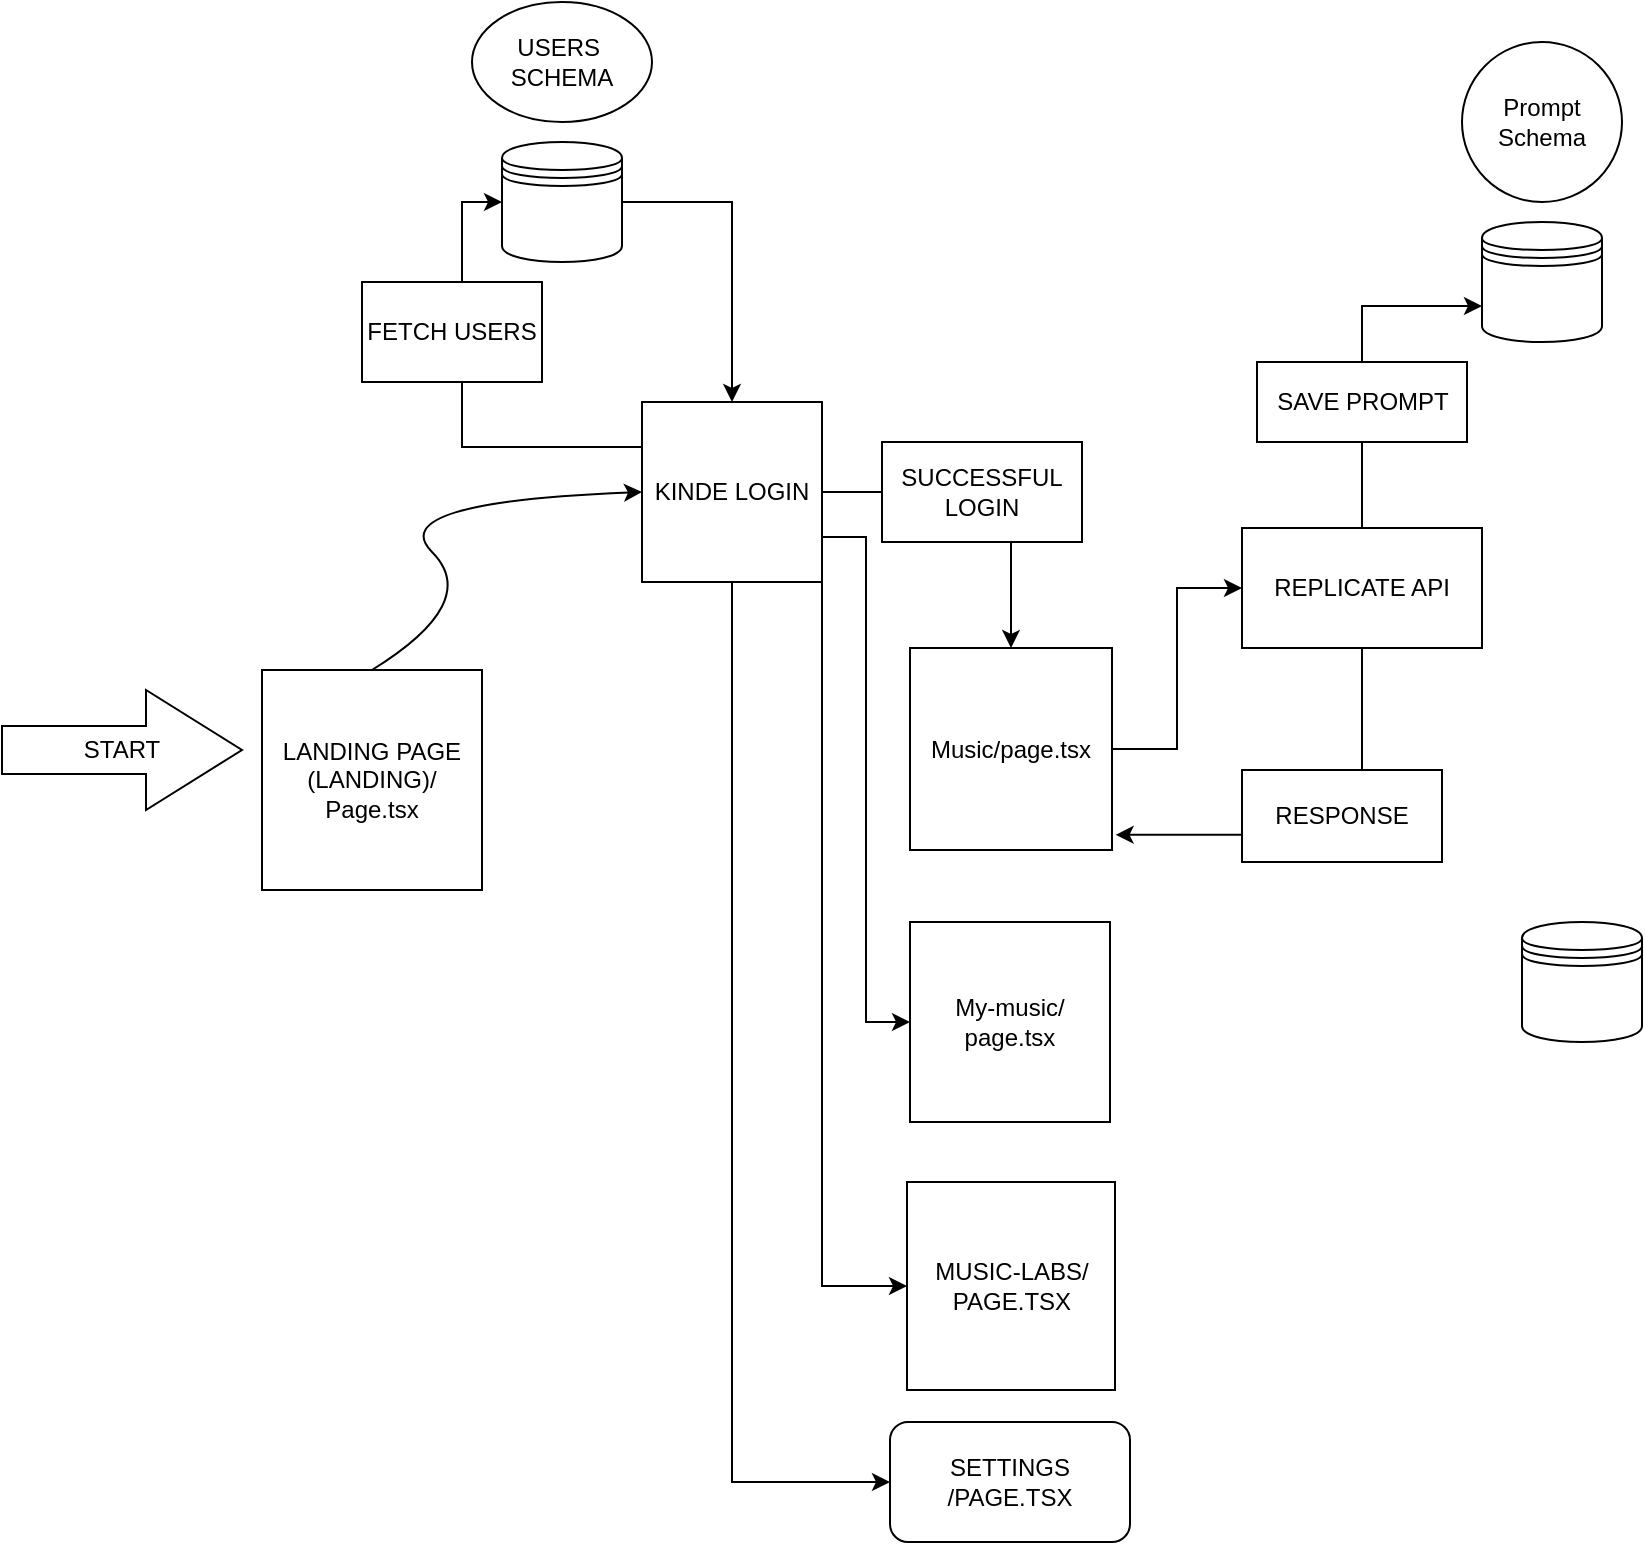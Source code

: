 <mxfile version="26.1.0">
  <diagram id="2f404044-711c-603c-8f00-f6bb4c023d3c" name="Page-1">
    <mxGraphModel dx="1042" dy="565" grid="1" gridSize="10" guides="1" tooltips="1" connect="1" arrows="1" fold="1" page="1" pageScale="1" pageWidth="1169" pageHeight="827" background="none" math="0" shadow="0">
      <root>
        <mxCell id="0" />
        <mxCell id="1" parent="0" />
        <mxCell id="w6lNRmHOkz5iN05SBwit-62" value="&lt;div&gt;LANDING PAGE&lt;/div&gt;(LANDING)/&lt;div&gt;Page.tsx&lt;/div&gt;" style="whiteSpace=wrap;html=1;aspect=fixed;" parent="1" vertex="1">
          <mxGeometry x="160" y="374" width="110" height="110" as="geometry" />
        </mxCell>
        <mxCell id="w6lNRmHOkz5iN05SBwit-70" value="START" style="shape=singleArrow;whiteSpace=wrap;html=1;arrowWidth=0.4;arrowSize=0.4;" parent="1" vertex="1">
          <mxGeometry x="30" y="384" width="120" height="60" as="geometry" />
        </mxCell>
        <mxCell id="w6lNRmHOkz5iN05SBwit-94" style="edgeStyle=orthogonalEdgeStyle;rounded=0;orthogonalLoop=1;jettySize=auto;html=1;exitX=1;exitY=0.5;exitDx=0;exitDy=0;" parent="1" source="w6lNRmHOkz5iN05SBwit-73" target="w6lNRmHOkz5iN05SBwit-78" edge="1">
          <mxGeometry relative="1" as="geometry" />
        </mxCell>
        <mxCell id="w6lNRmHOkz5iN05SBwit-95" style="edgeStyle=orthogonalEdgeStyle;rounded=0;orthogonalLoop=1;jettySize=auto;html=1;exitX=1;exitY=0.75;exitDx=0;exitDy=0;entryX=0;entryY=0.5;entryDx=0;entryDy=0;" parent="1" source="w6lNRmHOkz5iN05SBwit-73" target="w6lNRmHOkz5iN05SBwit-88" edge="1">
          <mxGeometry relative="1" as="geometry" />
        </mxCell>
        <mxCell id="w6lNRmHOkz5iN05SBwit-96" style="edgeStyle=orthogonalEdgeStyle;rounded=0;orthogonalLoop=1;jettySize=auto;html=1;exitX=1;exitY=1;exitDx=0;exitDy=0;entryX=0;entryY=0.5;entryDx=0;entryDy=0;" parent="1" source="w6lNRmHOkz5iN05SBwit-73" target="w6lNRmHOkz5iN05SBwit-89" edge="1">
          <mxGeometry relative="1" as="geometry" />
        </mxCell>
        <mxCell id="w6lNRmHOkz5iN05SBwit-98" style="edgeStyle=orthogonalEdgeStyle;rounded=0;orthogonalLoop=1;jettySize=auto;html=1;exitX=0.5;exitY=1;exitDx=0;exitDy=0;entryX=0;entryY=0.5;entryDx=0;entryDy=0;" parent="1" source="w6lNRmHOkz5iN05SBwit-73" target="w6lNRmHOkz5iN05SBwit-90" edge="1">
          <mxGeometry relative="1" as="geometry" />
        </mxCell>
        <mxCell id="AoAkg9saOt4DLkKhh4T2-7" style="edgeStyle=orthogonalEdgeStyle;rounded=0;orthogonalLoop=1;jettySize=auto;html=1;exitX=0;exitY=0.25;exitDx=0;exitDy=0;entryX=0;entryY=0.5;entryDx=0;entryDy=0;" edge="1" parent="1" source="w6lNRmHOkz5iN05SBwit-73" target="AoAkg9saOt4DLkKhh4T2-1">
          <mxGeometry relative="1" as="geometry" />
        </mxCell>
        <mxCell id="w6lNRmHOkz5iN05SBwit-73" value="KINDE LOGIN" style="whiteSpace=wrap;html=1;aspect=fixed;" parent="1" vertex="1">
          <mxGeometry x="350" y="240" width="90" height="90" as="geometry" />
        </mxCell>
        <mxCell id="w6lNRmHOkz5iN05SBwit-74" value="" style="curved=1;endArrow=classic;html=1;rounded=0;exitX=0.5;exitY=0;exitDx=0;exitDy=0;entryX=0;entryY=0.5;entryDx=0;entryDy=0;" parent="1" source="w6lNRmHOkz5iN05SBwit-62" target="w6lNRmHOkz5iN05SBwit-73" edge="1">
          <mxGeometry width="50" height="50" relative="1" as="geometry">
            <mxPoint x="220" y="340" as="sourcePoint" />
            <mxPoint x="270" y="290" as="targetPoint" />
            <Array as="points">
              <mxPoint x="270" y="340" />
              <mxPoint x="220" y="290" />
            </Array>
          </mxGeometry>
        </mxCell>
        <mxCell id="AoAkg9saOt4DLkKhh4T2-10" style="edgeStyle=orthogonalEdgeStyle;rounded=0;orthogonalLoop=1;jettySize=auto;html=1;exitX=1;exitY=0.5;exitDx=0;exitDy=0;entryX=0;entryY=0.5;entryDx=0;entryDy=0;" edge="1" parent="1" source="w6lNRmHOkz5iN05SBwit-78" target="AoAkg9saOt4DLkKhh4T2-9">
          <mxGeometry relative="1" as="geometry" />
        </mxCell>
        <mxCell id="w6lNRmHOkz5iN05SBwit-78" value="Music/page.tsx" style="whiteSpace=wrap;html=1;aspect=fixed;" parent="1" vertex="1">
          <mxGeometry x="484" y="363" width="101" height="101" as="geometry" />
        </mxCell>
        <mxCell id="w6lNRmHOkz5iN05SBwit-81" value="SUCCESSFUL&lt;div&gt;LOGIN&lt;/div&gt;" style="rounded=0;whiteSpace=wrap;html=1;" parent="1" vertex="1">
          <mxGeometry x="470" y="260" width="100" height="50" as="geometry" />
        </mxCell>
        <mxCell id="w6lNRmHOkz5iN05SBwit-88" value="My-music/&lt;div&gt;page.tsx&lt;/div&gt;" style="whiteSpace=wrap;html=1;aspect=fixed;" parent="1" vertex="1">
          <mxGeometry x="484" y="500" width="100" height="100" as="geometry" />
        </mxCell>
        <mxCell id="w6lNRmHOkz5iN05SBwit-89" value="MUSIC-LABS/&lt;div&gt;PAGE.TSX&lt;/div&gt;" style="whiteSpace=wrap;html=1;aspect=fixed;" parent="1" vertex="1">
          <mxGeometry x="482.5" y="630" width="104" height="104" as="geometry" />
        </mxCell>
        <mxCell id="w6lNRmHOkz5iN05SBwit-90" value="SETTINGS&lt;div&gt;/PAGE.TSX&lt;/div&gt;" style="rounded=1;whiteSpace=wrap;html=1;" parent="1" vertex="1">
          <mxGeometry x="474" y="750" width="120" height="60" as="geometry" />
        </mxCell>
        <mxCell id="AoAkg9saOt4DLkKhh4T2-6" style="edgeStyle=orthogonalEdgeStyle;rounded=0;orthogonalLoop=1;jettySize=auto;html=1;exitX=1;exitY=0.5;exitDx=0;exitDy=0;" edge="1" parent="1" source="AoAkg9saOt4DLkKhh4T2-1" target="w6lNRmHOkz5iN05SBwit-73">
          <mxGeometry relative="1" as="geometry" />
        </mxCell>
        <mxCell id="AoAkg9saOt4DLkKhh4T2-1" value="" style="shape=datastore;whiteSpace=wrap;html=1;" vertex="1" parent="1">
          <mxGeometry x="280" y="110" width="60" height="60" as="geometry" />
        </mxCell>
        <mxCell id="AoAkg9saOt4DLkKhh4T2-8" value="FETCH USERS" style="rounded=0;whiteSpace=wrap;html=1;" vertex="1" parent="1">
          <mxGeometry x="210" y="180" width="90" height="50" as="geometry" />
        </mxCell>
        <mxCell id="AoAkg9saOt4DLkKhh4T2-15" style="edgeStyle=orthogonalEdgeStyle;rounded=0;orthogonalLoop=1;jettySize=auto;html=1;exitX=0.5;exitY=0;exitDx=0;exitDy=0;entryX=0;entryY=0.7;entryDx=0;entryDy=0;" edge="1" parent="1" source="AoAkg9saOt4DLkKhh4T2-9" target="AoAkg9saOt4DLkKhh4T2-13">
          <mxGeometry relative="1" as="geometry" />
        </mxCell>
        <mxCell id="AoAkg9saOt4DLkKhh4T2-9" value="REPLICATE API" style="rounded=0;whiteSpace=wrap;html=1;" vertex="1" parent="1">
          <mxGeometry x="650" y="303" width="120" height="60" as="geometry" />
        </mxCell>
        <mxCell id="AoAkg9saOt4DLkKhh4T2-13" value="" style="shape=datastore;whiteSpace=wrap;html=1;" vertex="1" parent="1">
          <mxGeometry x="770" y="150" width="60" height="60" as="geometry" />
        </mxCell>
        <mxCell id="AoAkg9saOt4DLkKhh4T2-16" value="SAVE PROMPT" style="rounded=0;whiteSpace=wrap;html=1;" vertex="1" parent="1">
          <mxGeometry x="657.5" y="220" width="105" height="40" as="geometry" />
        </mxCell>
        <mxCell id="AoAkg9saOt4DLkKhh4T2-17" value="USERS&amp;nbsp;&lt;div&gt;SCHEMA&lt;/div&gt;" style="ellipse;whiteSpace=wrap;html=1;" vertex="1" parent="1">
          <mxGeometry x="265" y="40" width="90" height="60" as="geometry" />
        </mxCell>
        <mxCell id="AoAkg9saOt4DLkKhh4T2-18" value="Prompt Schema" style="ellipse;whiteSpace=wrap;html=1;aspect=fixed;" vertex="1" parent="1">
          <mxGeometry x="760" y="60" width="80" height="80" as="geometry" />
        </mxCell>
        <mxCell id="AoAkg9saOt4DLkKhh4T2-20" style="edgeStyle=orthogonalEdgeStyle;rounded=0;orthogonalLoop=1;jettySize=auto;html=1;exitX=0.5;exitY=1;exitDx=0;exitDy=0;entryX=1.018;entryY=0.925;entryDx=0;entryDy=0;entryPerimeter=0;" edge="1" parent="1" source="AoAkg9saOt4DLkKhh4T2-9" target="w6lNRmHOkz5iN05SBwit-78">
          <mxGeometry relative="1" as="geometry" />
        </mxCell>
        <mxCell id="AoAkg9saOt4DLkKhh4T2-21" value="RESPONSE" style="rounded=0;whiteSpace=wrap;html=1;" vertex="1" parent="1">
          <mxGeometry x="650" y="424" width="100" height="46" as="geometry" />
        </mxCell>
        <mxCell id="AoAkg9saOt4DLkKhh4T2-22" value="" style="shape=datastore;whiteSpace=wrap;html=1;" vertex="1" parent="1">
          <mxGeometry x="790" y="500" width="60" height="60" as="geometry" />
        </mxCell>
      </root>
    </mxGraphModel>
  </diagram>
</mxfile>
